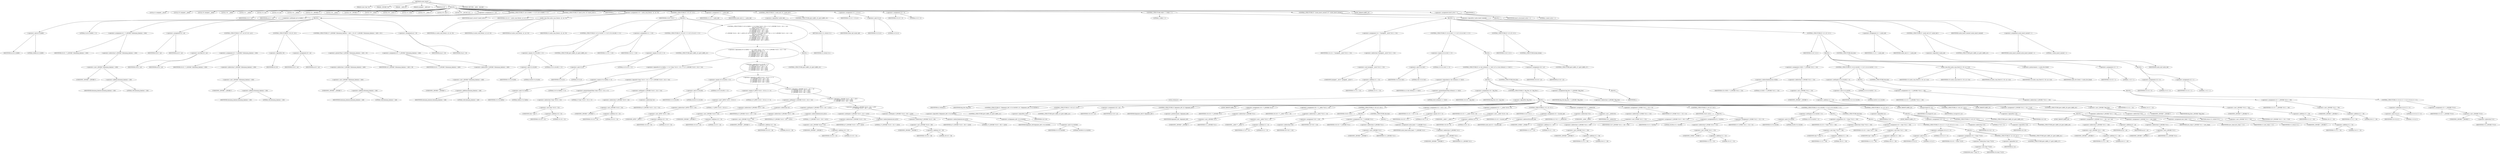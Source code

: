 digraph cache_insert {  
"1000118" [label = "(METHOD,cache_insert)" ]
"1000119" [label = "(PARAM,const char *a1)" ]
"1000120" [label = "(PARAM,_DWORD *a2)" ]
"1000121" [label = "(PARAM,__int64 a3)" ]
"1000122" [label = "(PARAM,unsigned __int64 a4)" ]
"1000123" [label = "(PARAM,int a5)" ]
"1000124" [label = "(BLOCK,,)" ]
"1000125" [label = "(LOCAL,v5: unsigned __int16)" ]
"1000126" [label = "(LOCAL,v8: unsigned __int64)" ]
"1000127" [label = "(LOCAL,v9: unsigned __int64)" ]
"1000128" [label = "(LOCAL,v10: __int64)" ]
"1000129" [label = "(LOCAL,v11: __int64)" ]
"1000130" [label = "(LOCAL,v12: int)" ]
"1000131" [label = "(LOCAL,v13: int)" ]
"1000132" [label = "(LOCAL,v14: __int64)" ]
"1000133" [label = "(LOCAL,v15: _QWORD *)" ]
"1000134" [label = "(LOCAL,v16: __int64)" ]
"1000135" [label = "(LOCAL,v18: _OWORD *)" ]
"1000136" [label = "(LOCAL,v19: __int64)" ]
"1000137" [label = "(LOCAL,v20: __int64 *)" ]
"1000138" [label = "(LOCAL,v21: bool)" ]
"1000139" [label = "(LOCAL,v22: __int64 *)" ]
"1000140" [label = "(LOCAL,v23: char *)" ]
"1000141" [label = "(LOCAL,v25: __int128 [ 4 ])" ]
"1000142" [label = "(<operator>.assignment,v5 = a5)" ]
"1000143" [label = "(IDENTIFIER,v5,v5 = a5)" ]
"1000144" [label = "(IDENTIFIER,a5,v5 = a5)" ]
"1000145" [label = "(CONTROL_STRUCTURE,if ( (a5 & 0x980) != 0 ),if ( (a5 & 0x980) != 0 ))" ]
"1000146" [label = "(<operator>.notEquals,(a5 & 0x980) != 0)" ]
"1000147" [label = "(<operator>.and,a5 & 0x980)" ]
"1000148" [label = "(IDENTIFIER,a5,a5 & 0x980)" ]
"1000149" [label = "(LITERAL,0x980,a5 & 0x980)" ]
"1000150" [label = "(LITERAL,0,(a5 & 0x980) != 0)" ]
"1000151" [label = "(BLOCK,,)" ]
"1000152" [label = "(<operator>.assignment,v8 = *(_QWORD *)(dnsmasq_daemon + 456))" ]
"1000153" [label = "(IDENTIFIER,v8,v8 = *(_QWORD *)(dnsmasq_daemon + 456))" ]
"1000154" [label = "(<operator>.indirection,*(_QWORD *)(dnsmasq_daemon + 456))" ]
"1000155" [label = "(<operator>.cast,(_QWORD *)(dnsmasq_daemon + 456))" ]
"1000156" [label = "(UNKNOWN,_QWORD *,_QWORD *)" ]
"1000157" [label = "(<operator>.addition,dnsmasq_daemon + 456)" ]
"1000158" [label = "(IDENTIFIER,dnsmasq_daemon,dnsmasq_daemon + 456)" ]
"1000159" [label = "(LITERAL,456,dnsmasq_daemon + 456)" ]
"1000160" [label = "(<operator>.assignment,v9 = a4)" ]
"1000161" [label = "(IDENTIFIER,v9,v9 = a4)" ]
"1000162" [label = "(IDENTIFIER,a4,v9 = a4)" ]
"1000163" [label = "(CONTROL_STRUCTURE,if ( v8 < a4 ),if ( v8 < a4 ))" ]
"1000164" [label = "(<operator>.lessThan,v8 < a4)" ]
"1000165" [label = "(IDENTIFIER,v8,v8 < a4)" ]
"1000166" [label = "(IDENTIFIER,a4,v8 < a4)" ]
"1000167" [label = "(<operator>.assignment,v9 = *(_QWORD *)(dnsmasq_daemon + 456))" ]
"1000168" [label = "(IDENTIFIER,v9,v9 = *(_QWORD *)(dnsmasq_daemon + 456))" ]
"1000169" [label = "(<operator>.indirection,*(_QWORD *)(dnsmasq_daemon + 456))" ]
"1000170" [label = "(<operator>.cast,(_QWORD *)(dnsmasq_daemon + 456))" ]
"1000171" [label = "(UNKNOWN,_QWORD *,_QWORD *)" ]
"1000172" [label = "(<operator>.addition,dnsmasq_daemon + 456)" ]
"1000173" [label = "(IDENTIFIER,dnsmasq_daemon,dnsmasq_daemon + 456)" ]
"1000174" [label = "(LITERAL,456,dnsmasq_daemon + 456)" ]
"1000175" [label = "(CONTROL_STRUCTURE,if ( !v8 ),if ( !v8 ))" ]
"1000176" [label = "(<operator>.logicalNot,!v8)" ]
"1000177" [label = "(IDENTIFIER,v8,!v8)" ]
"1000178" [label = "(<operator>.assignment,v9 = a4)" ]
"1000179" [label = "(IDENTIFIER,v9,v9 = a4)" ]
"1000180" [label = "(IDENTIFIER,a4,v9 = a4)" ]
"1000181" [label = "(CONTROL_STRUCTURE,if ( *(_QWORD *)(dnsmasq_daemon + 448) > v9 ),if ( *(_QWORD *)(dnsmasq_daemon + 448) > v9 ))" ]
"1000182" [label = "(<operator>.greaterThan,*(_QWORD *)(dnsmasq_daemon + 448) > v9)" ]
"1000183" [label = "(<operator>.indirection,*(_QWORD *)(dnsmasq_daemon + 448))" ]
"1000184" [label = "(<operator>.cast,(_QWORD *)(dnsmasq_daemon + 448))" ]
"1000185" [label = "(UNKNOWN,_QWORD *,_QWORD *)" ]
"1000186" [label = "(<operator>.addition,dnsmasq_daemon + 448)" ]
"1000187" [label = "(IDENTIFIER,dnsmasq_daemon,dnsmasq_daemon + 448)" ]
"1000188" [label = "(LITERAL,448,dnsmasq_daemon + 448)" ]
"1000189" [label = "(IDENTIFIER,v9,*(_QWORD *)(dnsmasq_daemon + 448) > v9)" ]
"1000190" [label = "(<operator>.assignment,v9 = *(_QWORD *)(dnsmasq_daemon + 448))" ]
"1000191" [label = "(IDENTIFIER,v9,v9 = *(_QWORD *)(dnsmasq_daemon + 448))" ]
"1000192" [label = "(<operator>.indirection,*(_QWORD *)(dnsmasq_daemon + 448))" ]
"1000193" [label = "(<operator>.cast,(_QWORD *)(dnsmasq_daemon + 448))" ]
"1000194" [label = "(UNKNOWN,_QWORD *,_QWORD *)" ]
"1000195" [label = "(<operator>.addition,dnsmasq_daemon + 448)" ]
"1000196" [label = "(IDENTIFIER,dnsmasq_daemon,dnsmasq_daemon + 448)" ]
"1000197" [label = "(LITERAL,448,dnsmasq_daemon + 448)" ]
"1000198" [label = "(<operator>.assignment,a4 = v9)" ]
"1000199" [label = "(IDENTIFIER,a4,a4 = v9)" ]
"1000200" [label = "(IDENTIFIER,v9,a4 = v9)" ]
"1000201" [label = "(CONTROL_STRUCTURE,if ( insert_error ),if ( insert_error ))" ]
"1000202" [label = "(IDENTIFIER,insert_error,if ( insert_error ))" ]
"1000203" [label = "(IDENTIFIER,L,)" ]
"1000204" [label = "(<operator>.assignment,v10 = cache_scan_free(a1, a2, a3, v5))" ]
"1000205" [label = "(IDENTIFIER,v10,v10 = cache_scan_free(a1, a2, a3, v5))" ]
"1000206" [label = "(cache_scan_free,cache_scan_free(a1, a2, a3, v5))" ]
"1000207" [label = "(IDENTIFIER,a1,cache_scan_free(a1, a2, a3, v5))" ]
"1000208" [label = "(IDENTIFIER,a2,cache_scan_free(a1, a2, a3, v5))" ]
"1000209" [label = "(IDENTIFIER,a3,cache_scan_free(a1, a2, a3, v5))" ]
"1000210" [label = "(IDENTIFIER,v5,cache_scan_free(a1, a2, a3, v5))" ]
"1000211" [label = "(CONTROL_STRUCTURE,if ( v10 ),if ( v10 ))" ]
"1000212" [label = "(IDENTIFIER,v10,if ( v10 ))" ]
"1000213" [label = "(BLOCK,,)" ]
"1000214" [label = "(CONTROL_STRUCTURE,if ( (v5 & 0x180) == 0 ),if ( (v5 & 0x180) == 0 ))" ]
"1000215" [label = "(<operator>.equals,(v5 & 0x180) == 0)" ]
"1000216" [label = "(<operator>.and,v5 & 0x180)" ]
"1000217" [label = "(IDENTIFIER,v5,v5 & 0x180)" ]
"1000218" [label = "(LITERAL,0x180,v5 & 0x180)" ]
"1000219" [label = "(LITERAL,0,(v5 & 0x180) == 0)" ]
"1000220" [label = "(CONTROL_STRUCTURE,goto LABEL_42;,goto LABEL_42;)" ]
"1000221" [label = "(<operator>.assignment,v11 = v10)" ]
"1000222" [label = "(IDENTIFIER,v11,v11 = v10)" ]
"1000223" [label = "(IDENTIFIER,v10,v11 = v10)" ]
"1000224" [label = "(CONTROL_STRUCTURE,if ( (v5 & 8) == 0 ),if ( (v5 & 8) == 0 ))" ]
"1000225" [label = "(<operator>.equals,(v5 & 8) == 0)" ]
"1000226" [label = "(<operator>.and,v5 & 8)" ]
"1000227" [label = "(IDENTIFIER,v5,v5 & 8)" ]
"1000228" [label = "(LITERAL,8,v5 & 8)" ]
"1000229" [label = "(LITERAL,0,(v5 & 8) == 0)" ]
"1000230" [label = "(CONTROL_STRUCTURE,goto LABEL_42;,goto LABEL_42;)" ]
"1000231" [label = "(CONTROL_STRUCTURE,if ( ((v5 & 0x80u) == 0 || *(char *)(v10 + 52) >= 0 || *(_DWORD *)(v10 + 24) != *a2)\n      && ((v5 & 0x100) == 0\n       || (*(_BYTE *)(v10 + 53) & 1) == 0\n       || *(_DWORD *)(v10 + 24) != *a2\n       || *(_DWORD *)(v10 + 28) != a2[1]\n       || *(_DWORD *)(v10 + 32) != a2[2]\n       || *(_DWORD *)(v10 + 36) != a2[3]) ),if ( ((v5 & 0x80u) == 0 || *(char *)(v10 + 52) >= 0 || *(_DWORD *)(v10 + 24) != *a2)\n      && ((v5 & 0x100) == 0\n       || (*(_BYTE *)(v10 + 53) & 1) == 0\n       || *(_DWORD *)(v10 + 24) != *a2\n       || *(_DWORD *)(v10 + 28) != a2[1]\n       || *(_DWORD *)(v10 + 32) != a2[2]\n       || *(_DWORD *)(v10 + 36) != a2[3]) ))" ]
"1000232" [label = "(<operator>.logicalAnd,((v5 & 0x80u) == 0 || *(char *)(v10 + 52) >= 0 || *(_DWORD *)(v10 + 24) != *a2)\n      && ((v5 & 0x100) == 0\n       || (*(_BYTE *)(v10 + 53) & 1) == 0\n       || *(_DWORD *)(v10 + 24) != *a2\n       || *(_DWORD *)(v10 + 28) != a2[1]\n       || *(_DWORD *)(v10 + 32) != a2[2]\n       || *(_DWORD *)(v10 + 36) != a2[3]))" ]
"1000233" [label = "(<operator>.logicalOr,(v5 & 0x80u) == 0 || *(char *)(v10 + 52) >= 0 || *(_DWORD *)(v10 + 24) != *a2)" ]
"1000234" [label = "(<operator>.equals,(v5 & 0x80u) == 0)" ]
"1000235" [label = "(<operator>.and,v5 & 0x80u)" ]
"1000236" [label = "(IDENTIFIER,v5,v5 & 0x80u)" ]
"1000237" [label = "(LITERAL,0x80u,v5 & 0x80u)" ]
"1000238" [label = "(LITERAL,0,(v5 & 0x80u) == 0)" ]
"1000239" [label = "(<operator>.logicalOr,*(char *)(v10 + 52) >= 0 || *(_DWORD *)(v10 + 24) != *a2)" ]
"1000240" [label = "(<operator>.greaterEqualsThan,*(char *)(v10 + 52) >= 0)" ]
"1000241" [label = "(<operator>.indirection,*(char *)(v10 + 52))" ]
"1000242" [label = "(<operator>.cast,(char *)(v10 + 52))" ]
"1000243" [label = "(UNKNOWN,char *,char *)" ]
"1000244" [label = "(<operator>.addition,v10 + 52)" ]
"1000245" [label = "(IDENTIFIER,v10,v10 + 52)" ]
"1000246" [label = "(LITERAL,52,v10 + 52)" ]
"1000247" [label = "(LITERAL,0,*(char *)(v10 + 52) >= 0)" ]
"1000248" [label = "(<operator>.notEquals,*(_DWORD *)(v10 + 24) != *a2)" ]
"1000249" [label = "(<operator>.indirection,*(_DWORD *)(v10 + 24))" ]
"1000250" [label = "(<operator>.cast,(_DWORD *)(v10 + 24))" ]
"1000251" [label = "(UNKNOWN,_DWORD *,_DWORD *)" ]
"1000252" [label = "(<operator>.addition,v10 + 24)" ]
"1000253" [label = "(IDENTIFIER,v10,v10 + 24)" ]
"1000254" [label = "(LITERAL,24,v10 + 24)" ]
"1000255" [label = "(<operator>.indirection,*a2)" ]
"1000256" [label = "(IDENTIFIER,a2,*(_DWORD *)(v10 + 24) != *a2)" ]
"1000257" [label = "(<operator>.logicalOr,(v5 & 0x100) == 0\n       || (*(_BYTE *)(v10 + 53) & 1) == 0\n       || *(_DWORD *)(v10 + 24) != *a2\n       || *(_DWORD *)(v10 + 28) != a2[1]\n       || *(_DWORD *)(v10 + 32) != a2[2]\n       || *(_DWORD *)(v10 + 36) != a2[3])" ]
"1000258" [label = "(<operator>.equals,(v5 & 0x100) == 0)" ]
"1000259" [label = "(<operator>.and,v5 & 0x100)" ]
"1000260" [label = "(IDENTIFIER,v5,v5 & 0x100)" ]
"1000261" [label = "(LITERAL,0x100,v5 & 0x100)" ]
"1000262" [label = "(LITERAL,0,(v5 & 0x100) == 0)" ]
"1000263" [label = "(<operator>.logicalOr,(*(_BYTE *)(v10 + 53) & 1) == 0\n       || *(_DWORD *)(v10 + 24) != *a2\n       || *(_DWORD *)(v10 + 28) != a2[1]\n       || *(_DWORD *)(v10 + 32) != a2[2]\n       || *(_DWORD *)(v10 + 36) != a2[3])" ]
"1000264" [label = "(<operator>.equals,(*(_BYTE *)(v10 + 53) & 1) == 0)" ]
"1000265" [label = "(<operator>.and,*(_BYTE *)(v10 + 53) & 1)" ]
"1000266" [label = "(<operator>.indirection,*(_BYTE *)(v10 + 53))" ]
"1000267" [label = "(<operator>.cast,(_BYTE *)(v10 + 53))" ]
"1000268" [label = "(UNKNOWN,_BYTE *,_BYTE *)" ]
"1000269" [label = "(<operator>.addition,v10 + 53)" ]
"1000270" [label = "(IDENTIFIER,v10,v10 + 53)" ]
"1000271" [label = "(LITERAL,53,v10 + 53)" ]
"1000272" [label = "(LITERAL,1,*(_BYTE *)(v10 + 53) & 1)" ]
"1000273" [label = "(LITERAL,0,(*(_BYTE *)(v10 + 53) & 1) == 0)" ]
"1000274" [label = "(<operator>.logicalOr,*(_DWORD *)(v10 + 24) != *a2\n       || *(_DWORD *)(v10 + 28) != a2[1]\n       || *(_DWORD *)(v10 + 32) != a2[2]\n       || *(_DWORD *)(v10 + 36) != a2[3])" ]
"1000275" [label = "(<operator>.notEquals,*(_DWORD *)(v10 + 24) != *a2)" ]
"1000276" [label = "(<operator>.indirection,*(_DWORD *)(v10 + 24))" ]
"1000277" [label = "(<operator>.cast,(_DWORD *)(v10 + 24))" ]
"1000278" [label = "(UNKNOWN,_DWORD *,_DWORD *)" ]
"1000279" [label = "(<operator>.addition,v10 + 24)" ]
"1000280" [label = "(IDENTIFIER,v10,v10 + 24)" ]
"1000281" [label = "(LITERAL,24,v10 + 24)" ]
"1000282" [label = "(<operator>.indirection,*a2)" ]
"1000283" [label = "(IDENTIFIER,a2,*(_DWORD *)(v10 + 24) != *a2)" ]
"1000284" [label = "(<operator>.logicalOr,*(_DWORD *)(v10 + 28) != a2[1]\n       || *(_DWORD *)(v10 + 32) != a2[2]\n       || *(_DWORD *)(v10 + 36) != a2[3])" ]
"1000285" [label = "(<operator>.notEquals,*(_DWORD *)(v10 + 28) != a2[1])" ]
"1000286" [label = "(<operator>.indirection,*(_DWORD *)(v10 + 28))" ]
"1000287" [label = "(<operator>.cast,(_DWORD *)(v10 + 28))" ]
"1000288" [label = "(UNKNOWN,_DWORD *,_DWORD *)" ]
"1000289" [label = "(<operator>.addition,v10 + 28)" ]
"1000290" [label = "(IDENTIFIER,v10,v10 + 28)" ]
"1000291" [label = "(LITERAL,28,v10 + 28)" ]
"1000292" [label = "(<operator>.indirectIndexAccess,a2[1])" ]
"1000293" [label = "(IDENTIFIER,a2,*(_DWORD *)(v10 + 28) != a2[1])" ]
"1000294" [label = "(LITERAL,1,*(_DWORD *)(v10 + 28) != a2[1])" ]
"1000295" [label = "(<operator>.logicalOr,*(_DWORD *)(v10 + 32) != a2[2]\n       || *(_DWORD *)(v10 + 36) != a2[3])" ]
"1000296" [label = "(<operator>.notEquals,*(_DWORD *)(v10 + 32) != a2[2])" ]
"1000297" [label = "(<operator>.indirection,*(_DWORD *)(v10 + 32))" ]
"1000298" [label = "(<operator>.cast,(_DWORD *)(v10 + 32))" ]
"1000299" [label = "(UNKNOWN,_DWORD *,_DWORD *)" ]
"1000300" [label = "(<operator>.addition,v10 + 32)" ]
"1000301" [label = "(IDENTIFIER,v10,v10 + 32)" ]
"1000302" [label = "(LITERAL,32,v10 + 32)" ]
"1000303" [label = "(<operator>.indirectIndexAccess,a2[2])" ]
"1000304" [label = "(IDENTIFIER,a2,*(_DWORD *)(v10 + 32) != a2[2])" ]
"1000305" [label = "(LITERAL,2,*(_DWORD *)(v10 + 32) != a2[2])" ]
"1000306" [label = "(<operator>.notEquals,*(_DWORD *)(v10 + 36) != a2[3])" ]
"1000307" [label = "(<operator>.indirection,*(_DWORD *)(v10 + 36))" ]
"1000308" [label = "(<operator>.cast,(_DWORD *)(v10 + 36))" ]
"1000309" [label = "(UNKNOWN,_DWORD *,_DWORD *)" ]
"1000310" [label = "(<operator>.addition,v10 + 36)" ]
"1000311" [label = "(IDENTIFIER,v10,v10 + 36)" ]
"1000312" [label = "(LITERAL,36,v10 + 36)" ]
"1000313" [label = "(<operator>.indirectIndexAccess,a2[3])" ]
"1000314" [label = "(IDENTIFIER,a2,*(_DWORD *)(v10 + 36) != a2[3])" ]
"1000315" [label = "(LITERAL,3,*(_DWORD *)(v10 + 36) != a2[3])" ]
"1000316" [label = "(BLOCK,,)" ]
"1000317" [label = "(CONTROL_STRUCTURE,goto LABEL_42;,goto LABEL_42;)" ]
"1000318" [label = "(RETURN,return v11;,return v11;)" ]
"1000319" [label = "(IDENTIFIER,v11,return v11;)" ]
"1000320" [label = "(<operator>.assignment,v11 = cache_tail)" ]
"1000321" [label = "(IDENTIFIER,v11,v11 = cache_tail)" ]
"1000322" [label = "(IDENTIFIER,cache_tail,v11 = cache_tail)" ]
"1000323" [label = "(CONTROL_STRUCTURE,if ( !cache_tail ),if ( !cache_tail ))" ]
"1000324" [label = "(<operator>.logicalNot,!cache_tail)" ]
"1000325" [label = "(IDENTIFIER,cache_tail,!cache_tail)" ]
"1000326" [label = "(CONTROL_STRUCTURE,goto LABEL_42;,goto LABEL_42;)" ]
"1000327" [label = "(<operator>.assignment,v12 = v5 & 4)" ]
"1000328" [label = "(IDENTIFIER,v12,v12 = v5 & 4)" ]
"1000329" [label = "(<operator>.and,v5 & 4)" ]
"1000330" [label = "(IDENTIFIER,v5,v5 & 4)" ]
"1000331" [label = "(LITERAL,4,v5 & 4)" ]
"1000332" [label = "(<operator>.assignment,v13 = 0)" ]
"1000333" [label = "(IDENTIFIER,v13,v13 = 0)" ]
"1000334" [label = "(LITERAL,0,v13 = 0)" ]
"1000335" [label = "(CONTROL_STRUCTURE,while ( 1 ),while ( 1 ))" ]
"1000336" [label = "(LITERAL,1,while ( 1 ))" ]
"1000337" [label = "(BLOCK,,)" ]
"1000338" [label = "(<operator>.assignment,v14 = *(unsigned __int16 *)(v11 + 52))" ]
"1000339" [label = "(IDENTIFIER,v14,v14 = *(unsigned __int16 *)(v11 + 52))" ]
"1000340" [label = "(<operator>.indirection,*(unsigned __int16 *)(v11 + 52))" ]
"1000341" [label = "(<operator>.cast,(unsigned __int16 *)(v11 + 52))" ]
"1000342" [label = "(UNKNOWN,unsigned __int16 *,unsigned __int16 *)" ]
"1000343" [label = "(<operator>.addition,v11 + 52)" ]
"1000344" [label = "(IDENTIFIER,v11,v11 + 52)" ]
"1000345" [label = "(LITERAL,52,v11 + 52)" ]
"1000346" [label = "(CONTROL_STRUCTURE,if ( (v14 & 0xC) == 0 ),if ( (v14 & 0xC) == 0 ))" ]
"1000347" [label = "(<operator>.equals,(v14 & 0xC) == 0)" ]
"1000348" [label = "(<operator>.and,v14 & 0xC)" ]
"1000349" [label = "(IDENTIFIER,v14,v14 & 0xC)" ]
"1000350" [label = "(LITERAL,0xC,v14 & 0xC)" ]
"1000351" [label = "(LITERAL,0,(v14 & 0xC) == 0)" ]
"1000352" [label = "(BLOCK,,)" ]
"1000353" [label = "(CONTROL_STRUCTURE,if ( a1 && strlen(a1) >= 0x32 ),if ( a1 && strlen(a1) >= 0x32 ))" ]
"1000354" [label = "(<operator>.logicalAnd,a1 && strlen(a1) >= 0x32)" ]
"1000355" [label = "(IDENTIFIER,a1,a1 && strlen(a1) >= 0x32)" ]
"1000356" [label = "(<operator>.greaterEqualsThan,strlen(a1) >= 0x32)" ]
"1000357" [label = "(strlen,strlen(a1))" ]
"1000358" [label = "(IDENTIFIER,a1,strlen(a1))" ]
"1000359" [label = "(LITERAL,0x32,strlen(a1) >= 0x32)" ]
"1000360" [label = "(BLOCK,,)" ]
"1000361" [label = "(<operator>.assignment,v16 = big_free)" ]
"1000362" [label = "(IDENTIFIER,v16,v16 = big_free)" ]
"1000363" [label = "(IDENTIFIER,big_free,v16 = big_free)" ]
"1000364" [label = "(CONTROL_STRUCTURE,if ( !big_free ),if ( !big_free ))" ]
"1000365" [label = "(<operator>.logicalNot,!big_free)" ]
"1000366" [label = "(IDENTIFIER,big_free,!big_free)" ]
"1000367" [label = "(BLOCK,,)" ]
"1000368" [label = "(CONTROL_STRUCTURE,if ( !(bignames_left | v5 & 0x5000) ),if ( !(bignames_left | v5 & 0x5000) ))" ]
"1000369" [label = "(<operator>.logicalNot,!(bignames_left | v5 & 0x5000))" ]
"1000370" [label = "(<operator>.or,bignames_left | v5 & 0x5000)" ]
"1000371" [label = "(IDENTIFIER,bignames_left,bignames_left | v5 & 0x5000)" ]
"1000372" [label = "(<operator>.and,v5 & 0x5000)" ]
"1000373" [label = "(IDENTIFIER,v5,v5 & 0x5000)" ]
"1000374" [label = "(LITERAL,0x5000,v5 & 0x5000)" ]
"1000375" [label = "(CONTROL_STRUCTURE,goto LABEL_42;,goto LABEL_42;)" ]
"1000376" [label = "(CONTROL_STRUCTURE,if ( !v16 ),if ( !v16 ))" ]
"1000377" [label = "(<operator>.logicalNot,!v16)" ]
"1000378" [label = "(IDENTIFIER,v16,!v16)" ]
"1000379" [label = "(CONTROL_STRUCTURE,goto LABEL_42;,goto LABEL_42;)" ]
"1000380" [label = "(<operator>.assignment,v18 = a2)" ]
"1000381" [label = "(IDENTIFIER,v18,v18 = a2)" ]
"1000382" [label = "(IDENTIFIER,a2,v18 = a2)" ]
"1000383" [label = "(CONTROL_STRUCTURE,if ( bignames_left ),if ( bignames_left ))" ]
"1000384" [label = "(IDENTIFIER,bignames_left,if ( bignames_left ))" ]
"1000385" [label = "(<operator>.preDecrement,--bignames_left)" ]
"1000386" [label = "(IDENTIFIER,bignames_left,--bignames_left)" ]
"1000387" [label = "(JUMP_TARGET,LABEL_47)" ]
"1000388" [label = "(<operator>.assignment,v19 = *(_QWORD *)v11)" ]
"1000389" [label = "(IDENTIFIER,v19,v19 = *(_QWORD *)v11)" ]
"1000390" [label = "(<operator>.indirection,*(_QWORD *)v11)" ]
"1000391" [label = "(<operator>.cast,(_QWORD *)v11)" ]
"1000392" [label = "(UNKNOWN,_QWORD *,_QWORD *)" ]
"1000393" [label = "(IDENTIFIER,v11,(_QWORD *)v11)" ]
"1000394" [label = "(<operator>.assignment,v20 = *(__int64 **)(v11 + 8))" ]
"1000395" [label = "(IDENTIFIER,v20,v20 = *(__int64 **)(v11 + 8))" ]
"1000396" [label = "(<operator>.indirection,*(__int64 **)(v11 + 8))" ]
"1000397" [label = "(<operator>.cast,(__int64 **)(v11 + 8))" ]
"1000398" [label = "(UNKNOWN,__int64 **,__int64 **)" ]
"1000399" [label = "(<operator>.addition,v11 + 8)" ]
"1000400" [label = "(IDENTIFIER,v11,v11 + 8)" ]
"1000401" [label = "(LITERAL,8,v11 + 8)" ]
"1000402" [label = "(CONTROL_STRUCTURE,if ( v20 ),if ( v20 ))" ]
"1000403" [label = "(IDENTIFIER,v20,if ( v20 ))" ]
"1000404" [label = "(BLOCK,,)" ]
"1000405" [label = "(<operator>.assignment,*v20 = v19)" ]
"1000406" [label = "(<operator>.indirection,*v20)" ]
"1000407" [label = "(IDENTIFIER,v20,*v20 = v19)" ]
"1000408" [label = "(IDENTIFIER,v19,*v20 = v19)" ]
"1000409" [label = "(<operator>.assignment,v19 = *(_QWORD *)v11)" ]
"1000410" [label = "(IDENTIFIER,v19,v19 = *(_QWORD *)v11)" ]
"1000411" [label = "(<operator>.indirection,*(_QWORD *)v11)" ]
"1000412" [label = "(<operator>.cast,(_QWORD *)v11)" ]
"1000413" [label = "(UNKNOWN,_QWORD *,_QWORD *)" ]
"1000414" [label = "(IDENTIFIER,v11,(_QWORD *)v11)" ]
"1000415" [label = "(CONTROL_STRUCTURE,else,else)" ]
"1000416" [label = "(BLOCK,,)" ]
"1000417" [label = "(<operator>.assignment,cache_head = *(_QWORD *)v11)" ]
"1000418" [label = "(IDENTIFIER,cache_head,cache_head = *(_QWORD *)v11)" ]
"1000419" [label = "(<operator>.indirection,*(_QWORD *)v11)" ]
"1000420" [label = "(<operator>.cast,(_QWORD *)v11)" ]
"1000421" [label = "(UNKNOWN,_QWORD *,_QWORD *)" ]
"1000422" [label = "(IDENTIFIER,v11,(_QWORD *)v11)" ]
"1000423" [label = "(<operator>.assignment,v21 = v19 == 0)" ]
"1000424" [label = "(IDENTIFIER,v21,v21 = v19 == 0)" ]
"1000425" [label = "(<operator>.equals,v19 == 0)" ]
"1000426" [label = "(IDENTIFIER,v19,v19 == 0)" ]
"1000427" [label = "(LITERAL,0,v19 == 0)" ]
"1000428" [label = "(<operator>.assignment,v22 = (__int64 *)(v19 + 8))" ]
"1000429" [label = "(IDENTIFIER,v22,v22 = (__int64 *)(v19 + 8))" ]
"1000430" [label = "(<operator>.cast,(__int64 *)(v19 + 8))" ]
"1000431" [label = "(UNKNOWN,__int64 *,__int64 *)" ]
"1000432" [label = "(<operator>.addition,v19 + 8)" ]
"1000433" [label = "(IDENTIFIER,v19,v19 + 8)" ]
"1000434" [label = "(LITERAL,8,v19 + 8)" ]
"1000435" [label = "(CONTROL_STRUCTURE,if ( v21 ),if ( v21 ))" ]
"1000436" [label = "(IDENTIFIER,v21,if ( v21 ))" ]
"1000437" [label = "(<operator>.assignment,v22 = &cache_tail)" ]
"1000438" [label = "(IDENTIFIER,v22,v22 = &cache_tail)" ]
"1000439" [label = "(<operator>.addressOf,&cache_tail)" ]
"1000440" [label = "(IDENTIFIER,cache_tail,v22 = &cache_tail)" ]
"1000441" [label = "(<operator>.assignment,*v22 = (__int64)v20)" ]
"1000442" [label = "(<operator>.indirection,*v22)" ]
"1000443" [label = "(IDENTIFIER,v22,*v22 = (__int64)v20)" ]
"1000444" [label = "(<operator>.cast,(__int64)v20)" ]
"1000445" [label = "(UNKNOWN,__int64,__int64)" ]
"1000446" [label = "(IDENTIFIER,v20,(__int64)v20)" ]
"1000447" [label = "(<operator>.assignment,*(_WORD *)(v11 + 52) = v5)" ]
"1000448" [label = "(<operator>.indirection,*(_WORD *)(v11 + 52))" ]
"1000449" [label = "(<operator>.cast,(_WORD *)(v11 + 52))" ]
"1000450" [label = "(UNKNOWN,_WORD *,_WORD *)" ]
"1000451" [label = "(<operator>.addition,v11 + 52)" ]
"1000452" [label = "(IDENTIFIER,v11,v11 + 52)" ]
"1000453" [label = "(LITERAL,52,v11 + 52)" ]
"1000454" [label = "(IDENTIFIER,v5,*(_WORD *)(v11 + 52) = v5)" ]
"1000455" [label = "(CONTROL_STRUCTURE,if ( v16 ),if ( v16 ))" ]
"1000456" [label = "(IDENTIFIER,v16,if ( v16 ))" ]
"1000457" [label = "(BLOCK,,)" ]
"1000458" [label = "(<operator>.assignment,*(_QWORD *)(v11 + 56) = v16)" ]
"1000459" [label = "(<operator>.indirection,*(_QWORD *)(v11 + 56))" ]
"1000460" [label = "(<operator>.cast,(_QWORD *)(v11 + 56))" ]
"1000461" [label = "(UNKNOWN,_QWORD *,_QWORD *)" ]
"1000462" [label = "(<operator>.addition,v11 + 56)" ]
"1000463" [label = "(IDENTIFIER,v11,v11 + 56)" ]
"1000464" [label = "(LITERAL,56,v11 + 56)" ]
"1000465" [label = "(IDENTIFIER,v16,*(_QWORD *)(v11 + 56) = v16)" ]
"1000466" [label = "(<operators>.assignmentOr,v5 |= 0x200u)" ]
"1000467" [label = "(IDENTIFIER,v5,v5 |= 0x200u)" ]
"1000468" [label = "(LITERAL,0x200u,v5 |= 0x200u)" ]
"1000469" [label = "(<operator>.assignment,*(_WORD *)(v11 + 52) = v5)" ]
"1000470" [label = "(<operator>.indirection,*(_WORD *)(v11 + 52))" ]
"1000471" [label = "(<operator>.cast,(_WORD *)(v11 + 52))" ]
"1000472" [label = "(UNKNOWN,_WORD *,_WORD *)" ]
"1000473" [label = "(<operator>.addition,v11 + 52)" ]
"1000474" [label = "(IDENTIFIER,v11,v11 + 52)" ]
"1000475" [label = "(LITERAL,52,v11 + 52)" ]
"1000476" [label = "(IDENTIFIER,v5,*(_WORD *)(v11 + 52) = v5)" ]
"1000477" [label = "(CONTROL_STRUCTURE,if ( (v5 & 0x200) != 0 ),if ( (v5 & 0x200) != 0 ))" ]
"1000478" [label = "(<operator>.notEquals,(v5 & 0x200) != 0)" ]
"1000479" [label = "(<operator>.and,v5 & 0x200)" ]
"1000480" [label = "(IDENTIFIER,v5,v5 & 0x200)" ]
"1000481" [label = "(LITERAL,0x200,v5 & 0x200)" ]
"1000482" [label = "(LITERAL,0,(v5 & 0x200) != 0)" ]
"1000483" [label = "(BLOCK,,)" ]
"1000484" [label = "(<operator>.assignment,v23 = *(char **)(v11 + 56))" ]
"1000485" [label = "(IDENTIFIER,v23,v23 = *(char **)(v11 + 56))" ]
"1000486" [label = "(<operator>.indirection,*(char **)(v11 + 56))" ]
"1000487" [label = "(<operator>.cast,(char **)(v11 + 56))" ]
"1000488" [label = "(UNKNOWN,char **,char **)" ]
"1000489" [label = "(<operator>.addition,v11 + 56)" ]
"1000490" [label = "(IDENTIFIER,v11,v11 + 56)" ]
"1000491" [label = "(LITERAL,56,v11 + 56)" ]
"1000492" [label = "(CONTROL_STRUCTURE,else,else)" ]
"1000493" [label = "(BLOCK,,)" ]
"1000494" [label = "(<operator>.assignment,v23 = (char *)(v11 + 56))" ]
"1000495" [label = "(IDENTIFIER,v23,v23 = (char *)(v11 + 56))" ]
"1000496" [label = "(<operator>.cast,(char *)(v11 + 56))" ]
"1000497" [label = "(UNKNOWN,char *,char *)" ]
"1000498" [label = "(<operator>.addition,v11 + 56)" ]
"1000499" [label = "(IDENTIFIER,v11,v11 + 56)" ]
"1000500" [label = "(LITERAL,56,v11 + 56)" ]
"1000501" [label = "(CONTROL_STRUCTURE,if ( (v5 & 2) != 0 ),if ( (v5 & 2) != 0 ))" ]
"1000502" [label = "(<operator>.notEquals,(v5 & 2) != 0)" ]
"1000503" [label = "(<operator>.and,v5 & 2)" ]
"1000504" [label = "(IDENTIFIER,v5,v5 & 2)" ]
"1000505" [label = "(LITERAL,2,v5 & 2)" ]
"1000506" [label = "(LITERAL,0,(v5 & 2) != 0)" ]
"1000507" [label = "(BLOCK,,)" ]
"1000508" [label = "(<operator>.assignment,v23 = *(char **)v23)" ]
"1000509" [label = "(IDENTIFIER,v23,v23 = *(char **)v23)" ]
"1000510" [label = "(<operator>.indirection,*(char **)v23)" ]
"1000511" [label = "(<operator>.cast,(char **)v23)" ]
"1000512" [label = "(UNKNOWN,char **,char **)" ]
"1000513" [label = "(IDENTIFIER,v23,(char **)v23)" ]
"1000514" [label = "(CONTROL_STRUCTURE,if ( !a1 ),if ( !a1 ))" ]
"1000515" [label = "(<operator>.logicalNot,!a1)" ]
"1000516" [label = "(IDENTIFIER,a1,!a1)" ]
"1000517" [label = "(CONTROL_STRUCTURE,goto LABEL_57;,goto LABEL_57;)" ]
"1000518" [label = "(CONTROL_STRUCTURE,goto LABEL_61;,goto LABEL_61;)" ]
"1000519" [label = "(CONTROL_STRUCTURE,if ( !a1 ),if ( !a1 ))" ]
"1000520" [label = "(<operator>.logicalNot,!a1)" ]
"1000521" [label = "(IDENTIFIER,a1,!a1)" ]
"1000522" [label = "(BLOCK,,)" ]
"1000523" [label = "(JUMP_TARGET,LABEL_57)" ]
"1000524" [label = "(<operator>.assignment,*v23 = 0)" ]
"1000525" [label = "(<operator>.indirection,*v23)" ]
"1000526" [label = "(IDENTIFIER,v23,*v23 = 0)" ]
"1000527" [label = "(LITERAL,0,*v23 = 0)" ]
"1000528" [label = "(CONTROL_STRUCTURE,if ( !v18 ),if ( !v18 ))" ]
"1000529" [label = "(<operator>.logicalNot,!v18)" ]
"1000530" [label = "(IDENTIFIER,v18,!v18)" ]
"1000531" [label = "(CONTROL_STRUCTURE,goto LABEL_63;,goto LABEL_63;)" ]
"1000532" [label = "(CONTROL_STRUCTURE,goto LABEL_62;,goto LABEL_62;)" ]
"1000533" [label = "(JUMP_TARGET,LABEL_61)" ]
"1000534" [label = "(strcpy,strcpy(v23, a1))" ]
"1000535" [label = "(IDENTIFIER,v23,strcpy(v23, a1))" ]
"1000536" [label = "(IDENTIFIER,a1,strcpy(v23, a1))" ]
"1000537" [label = "(CONTROL_STRUCTURE,if ( !v18 ),if ( !v18 ))" ]
"1000538" [label = "(<operator>.logicalNot,!v18)" ]
"1000539" [label = "(IDENTIFIER,v18,!v18)" ]
"1000540" [label = "(BLOCK,,)" ]
"1000541" [label = "(JUMP_TARGET,LABEL_63)" ]
"1000542" [label = "(<operator>.assignment,*(_QWORD *)(v11 + 40) = a3 + a4)" ]
"1000543" [label = "(<operator>.indirection,*(_QWORD *)(v11 + 40))" ]
"1000544" [label = "(<operator>.cast,(_QWORD *)(v11 + 40))" ]
"1000545" [label = "(UNKNOWN,_QWORD *,_QWORD *)" ]
"1000546" [label = "(<operator>.addition,v11 + 40)" ]
"1000547" [label = "(IDENTIFIER,v11,v11 + 40)" ]
"1000548" [label = "(LITERAL,40,v11 + 40)" ]
"1000549" [label = "(<operator>.addition,a3 + a4)" ]
"1000550" [label = "(IDENTIFIER,a3,a3 + a4)" ]
"1000551" [label = "(IDENTIFIER,a4,a3 + a4)" ]
"1000552" [label = "(<operator>.assignment,*(_QWORD *)v11 = new_chain)" ]
"1000553" [label = "(<operator>.indirection,*(_QWORD *)v11)" ]
"1000554" [label = "(<operator>.cast,(_QWORD *)v11)" ]
"1000555" [label = "(UNKNOWN,_QWORD *,_QWORD *)" ]
"1000556" [label = "(IDENTIFIER,v11,(_QWORD *)v11)" ]
"1000557" [label = "(IDENTIFIER,new_chain,*(_QWORD *)v11 = new_chain)" ]
"1000558" [label = "(<operator>.assignment,new_chain = v11)" ]
"1000559" [label = "(IDENTIFIER,new_chain,new_chain = v11)" ]
"1000560" [label = "(IDENTIFIER,v11,new_chain = v11)" ]
"1000561" [label = "(RETURN,return v11;,return v11;)" ]
"1000562" [label = "(IDENTIFIER,v11,return v11;)" ]
"1000563" [label = "(JUMP_TARGET,LABEL_62)" ]
"1000564" [label = "(<operator>.assignment,*(_OWORD *)(v11 + 24) = *v18)" ]
"1000565" [label = "(<operator>.indirection,*(_OWORD *)(v11 + 24))" ]
"1000566" [label = "(<operator>.cast,(_OWORD *)(v11 + 24))" ]
"1000567" [label = "(UNKNOWN,_OWORD *,_OWORD *)" ]
"1000568" [label = "(<operator>.addition,v11 + 24)" ]
"1000569" [label = "(IDENTIFIER,v11,v11 + 24)" ]
"1000570" [label = "(LITERAL,24,v11 + 24)" ]
"1000571" [label = "(<operator>.indirection,*v18)" ]
"1000572" [label = "(IDENTIFIER,v18,*(_OWORD *)(v11 + 24) = *v18)" ]
"1000573" [label = "(CONTROL_STRUCTURE,goto LABEL_63;,goto LABEL_63;)" ]
"1000574" [label = "(<operator>.assignment,big_free = *(_QWORD *)big_free)" ]
"1000575" [label = "(IDENTIFIER,big_free,big_free = *(_QWORD *)big_free)" ]
"1000576" [label = "(<operator>.indirection,*(_QWORD *)big_free)" ]
"1000577" [label = "(<operator>.cast,(_QWORD *)big_free)" ]
"1000578" [label = "(UNKNOWN,_QWORD *,_QWORD *)" ]
"1000579" [label = "(IDENTIFIER,big_free,(_QWORD *)big_free)" ]
"1000580" [label = "(CONTROL_STRUCTURE,else,else)" ]
"1000581" [label = "(BLOCK,,)" ]
"1000582" [label = "(IDENTIFIER,L,)" ]
"1000583" [label = "(<operator>.assignment,v18 = a2)" ]
"1000584" [label = "(IDENTIFIER,v18,v18 = a2)" ]
"1000585" [label = "(IDENTIFIER,a2,v18 = a2)" ]
"1000586" [label = "(CONTROL_STRUCTURE,goto LABEL_47;,goto LABEL_47;)" ]
"1000587" [label = "(CONTROL_STRUCTURE,if ( v13 ),if ( v13 ))" ]
"1000588" [label = "(IDENTIFIER,v13,if ( v13 ))" ]
"1000589" [label = "(CONTROL_STRUCTURE,break;,break;)" ]
"1000590" [label = "(CONTROL_STRUCTURE,if ( v12 ),if ( v12 ))" ]
"1000591" [label = "(IDENTIFIER,v12,if ( v12 ))" ]
"1000592" [label = "(BLOCK,,)" ]
"1000593" [label = "(<operator>.assignment,v25[0] = *(_OWORD *)(v11 + 24))" ]
"1000594" [label = "(<operator>.indirectIndexAccess,v25[0])" ]
"1000595" [label = "(IDENTIFIER,v25,v25[0] = *(_OWORD *)(v11 + 24))" ]
"1000596" [label = "(LITERAL,0,v25[0] = *(_OWORD *)(v11 + 24))" ]
"1000597" [label = "(<operator>.indirection,*(_OWORD *)(v11 + 24))" ]
"1000598" [label = "(<operator>.cast,(_OWORD *)(v11 + 24))" ]
"1000599" [label = "(UNKNOWN,_OWORD *,_OWORD *)" ]
"1000600" [label = "(<operator>.addition,v11 + 24)" ]
"1000601" [label = "(IDENTIFIER,v11,v11 + 24)" ]
"1000602" [label = "(LITERAL,24,v11 + 24)" ]
"1000603" [label = "(CONTROL_STRUCTURE,if ( (v14 & 0x200) != 0 ),if ( (v14 & 0x200) != 0 ))" ]
"1000604" [label = "(<operator>.notEquals,(v14 & 0x200) != 0)" ]
"1000605" [label = "(<operator>.and,v14 & 0x200)" ]
"1000606" [label = "(IDENTIFIER,v14,v14 & 0x200)" ]
"1000607" [label = "(LITERAL,0x200,v14 & 0x200)" ]
"1000608" [label = "(LITERAL,0,(v14 & 0x200) != 0)" ]
"1000609" [label = "(BLOCK,,)" ]
"1000610" [label = "(<operator>.assignment,v15 = *(_QWORD **)(v11 + 56))" ]
"1000611" [label = "(IDENTIFIER,v15,v15 = *(_QWORD **)(v11 + 56))" ]
"1000612" [label = "(<operator>.indirection,*(_QWORD **)(v11 + 56))" ]
"1000613" [label = "(<operator>.cast,(_QWORD **)(v11 + 56))" ]
"1000614" [label = "(UNKNOWN,_QWORD **,_QWORD **)" ]
"1000615" [label = "(<operator>.addition,v11 + 56)" ]
"1000616" [label = "(IDENTIFIER,v11,v11 + 56)" ]
"1000617" [label = "(LITERAL,56,v11 + 56)" ]
"1000618" [label = "(CONTROL_STRUCTURE,else,else)" ]
"1000619" [label = "(BLOCK,,)" ]
"1000620" [label = "(<operator>.assignment,v15 = (_QWORD *)(v11 + 56))" ]
"1000621" [label = "(IDENTIFIER,v15,v15 = (_QWORD *)(v11 + 56))" ]
"1000622" [label = "(<operator>.cast,(_QWORD *)(v11 + 56))" ]
"1000623" [label = "(UNKNOWN,_QWORD *,_QWORD *)" ]
"1000624" [label = "(<operator>.addition,v11 + 56)" ]
"1000625" [label = "(IDENTIFIER,v11,v11 + 56)" ]
"1000626" [label = "(LITERAL,56,v11 + 56)" ]
"1000627" [label = "(CONTROL_STRUCTURE,if ( (v14 & 2) != 0 ),if ( (v14 & 2) != 0 ))" ]
"1000628" [label = "(<operator>.notEquals,(v14 & 2) != 0)" ]
"1000629" [label = "(<operator>.and,v14 & 2)" ]
"1000630" [label = "(IDENTIFIER,v14,v14 & 2)" ]
"1000631" [label = "(LITERAL,2,v14 & 2)" ]
"1000632" [label = "(LITERAL,0,(v14 & 2) != 0)" ]
"1000633" [label = "(<operator>.assignment,v15 = (_QWORD *)*v15)" ]
"1000634" [label = "(IDENTIFIER,v15,v15 = (_QWORD *)*v15)" ]
"1000635" [label = "(<operator>.cast,(_QWORD *)*v15)" ]
"1000636" [label = "(UNKNOWN,_QWORD *,_QWORD *)" ]
"1000637" [label = "(<operator>.indirection,*v15)" ]
"1000638" [label = "(IDENTIFIER,v15,(_QWORD *)*v15)" ]
"1000639" [label = "(cache_scan_free,cache_scan_free(v15, v25, a3, v14))" ]
"1000640" [label = "(IDENTIFIER,v15,cache_scan_free(v15, v25, a3, v14))" ]
"1000641" [label = "(IDENTIFIER,v25,cache_scan_free(v15, v25, a3, v14))" ]
"1000642" [label = "(IDENTIFIER,a3,cache_scan_free(v15, v25, a3, v14))" ]
"1000643" [label = "(IDENTIFIER,v14,cache_scan_free(v15, v25, a3, v14))" ]
"1000644" [label = "(<operator>.preIncrement,++cache_live_freed)" ]
"1000645" [label = "(IDENTIFIER,cache_live_freed,++cache_live_freed)" ]
"1000646" [label = "(<operator>.assignment,v13 = 1)" ]
"1000647" [label = "(IDENTIFIER,v13,v13 = 1)" ]
"1000648" [label = "(LITERAL,1,v13 = 1)" ]
"1000649" [label = "(CONTROL_STRUCTURE,else,else)" ]
"1000650" [label = "(BLOCK,,)" ]
"1000651" [label = "(<operator>.assignment,v13 = 0)" ]
"1000652" [label = "(IDENTIFIER,v13,v13 = 0)" ]
"1000653" [label = "(LITERAL,0,v13 = 0)" ]
"1000654" [label = "(<operator>.assignment,v12 = 1)" ]
"1000655" [label = "(IDENTIFIER,v12,v12 = 1)" ]
"1000656" [label = "(LITERAL,1,v12 = 1)" ]
"1000657" [label = "(<operator>.assignment,v11 = cache_tail)" ]
"1000658" [label = "(IDENTIFIER,v11,v11 = cache_tail)" ]
"1000659" [label = "(IDENTIFIER,cache_tail,v11 = cache_tail)" ]
"1000660" [label = "(CONTROL_STRUCTURE,if ( !cache_tail ),if ( !cache_tail ))" ]
"1000661" [label = "(<operator>.logicalNot,!cache_tail)" ]
"1000662" [label = "(IDENTIFIER,cache_tail,!cache_tail)" ]
"1000663" [label = "(CONTROL_STRUCTURE,goto LABEL_42;,goto LABEL_42;)" ]
"1000664" [label = "(CONTROL_STRUCTURE,if ( !cache_insert_warned ),if ( !cache_insert_warned ))" ]
"1000665" [label = "(<operator>.logicalNot,!cache_insert_warned)" ]
"1000666" [label = "(IDENTIFIER,cache_insert_warned,!cache_insert_warned)" ]
"1000667" [label = "(BLOCK,,)" ]
"1000668" [label = "(<operator>.assignment,cache_insert_warned = 1)" ]
"1000669" [label = "(IDENTIFIER,cache_insert_warned,cache_insert_warned = 1)" ]
"1000670" [label = "(LITERAL,1,cache_insert_warned = 1)" ]
"1000671" [label = "(JUMP_TARGET,LABEL_42)" ]
"1000672" [label = "(<operator>.assignment,insert_error = 1)" ]
"1000673" [label = "(IDENTIFIER,insert_error,insert_error = 1)" ]
"1000674" [label = "(LITERAL,1,insert_error = 1)" ]
"1000675" [label = "(IDENTIFIER,L,)" ]
"1000676" [label = "(METHOD_RETURN,__int64 __fastcall)" ]
  "1000118" -> "1000119" 
  "1000118" -> "1000120" 
  "1000118" -> "1000121" 
  "1000118" -> "1000122" 
  "1000118" -> "1000123" 
  "1000118" -> "1000124" 
  "1000118" -> "1000676" 
  "1000124" -> "1000125" 
  "1000124" -> "1000126" 
  "1000124" -> "1000127" 
  "1000124" -> "1000128" 
  "1000124" -> "1000129" 
  "1000124" -> "1000130" 
  "1000124" -> "1000131" 
  "1000124" -> "1000132" 
  "1000124" -> "1000133" 
  "1000124" -> "1000134" 
  "1000124" -> "1000135" 
  "1000124" -> "1000136" 
  "1000124" -> "1000137" 
  "1000124" -> "1000138" 
  "1000124" -> "1000139" 
  "1000124" -> "1000140" 
  "1000124" -> "1000141" 
  "1000124" -> "1000142" 
  "1000124" -> "1000145" 
  "1000124" -> "1000201" 
  "1000124" -> "1000203" 
  "1000124" -> "1000204" 
  "1000124" -> "1000211" 
  "1000124" -> "1000320" 
  "1000124" -> "1000323" 
  "1000124" -> "1000327" 
  "1000124" -> "1000332" 
  "1000124" -> "1000335" 
  "1000124" -> "1000664" 
  "1000124" -> "1000671" 
  "1000124" -> "1000672" 
  "1000124" -> "1000675" 
  "1000142" -> "1000143" 
  "1000142" -> "1000144" 
  "1000145" -> "1000146" 
  "1000145" -> "1000151" 
  "1000146" -> "1000147" 
  "1000146" -> "1000150" 
  "1000147" -> "1000148" 
  "1000147" -> "1000149" 
  "1000151" -> "1000152" 
  "1000151" -> "1000160" 
  "1000151" -> "1000163" 
  "1000151" -> "1000175" 
  "1000151" -> "1000181" 
  "1000151" -> "1000198" 
  "1000152" -> "1000153" 
  "1000152" -> "1000154" 
  "1000154" -> "1000155" 
  "1000155" -> "1000156" 
  "1000155" -> "1000157" 
  "1000157" -> "1000158" 
  "1000157" -> "1000159" 
  "1000160" -> "1000161" 
  "1000160" -> "1000162" 
  "1000163" -> "1000164" 
  "1000163" -> "1000167" 
  "1000164" -> "1000165" 
  "1000164" -> "1000166" 
  "1000167" -> "1000168" 
  "1000167" -> "1000169" 
  "1000169" -> "1000170" 
  "1000170" -> "1000171" 
  "1000170" -> "1000172" 
  "1000172" -> "1000173" 
  "1000172" -> "1000174" 
  "1000175" -> "1000176" 
  "1000175" -> "1000178" 
  "1000176" -> "1000177" 
  "1000178" -> "1000179" 
  "1000178" -> "1000180" 
  "1000181" -> "1000182" 
  "1000181" -> "1000190" 
  "1000182" -> "1000183" 
  "1000182" -> "1000189" 
  "1000183" -> "1000184" 
  "1000184" -> "1000185" 
  "1000184" -> "1000186" 
  "1000186" -> "1000187" 
  "1000186" -> "1000188" 
  "1000190" -> "1000191" 
  "1000190" -> "1000192" 
  "1000192" -> "1000193" 
  "1000193" -> "1000194" 
  "1000193" -> "1000195" 
  "1000195" -> "1000196" 
  "1000195" -> "1000197" 
  "1000198" -> "1000199" 
  "1000198" -> "1000200" 
  "1000201" -> "1000202" 
  "1000204" -> "1000205" 
  "1000204" -> "1000206" 
  "1000206" -> "1000207" 
  "1000206" -> "1000208" 
  "1000206" -> "1000209" 
  "1000206" -> "1000210" 
  "1000211" -> "1000212" 
  "1000211" -> "1000213" 
  "1000213" -> "1000214" 
  "1000213" -> "1000221" 
  "1000213" -> "1000224" 
  "1000213" -> "1000231" 
  "1000213" -> "1000318" 
  "1000214" -> "1000215" 
  "1000214" -> "1000220" 
  "1000215" -> "1000216" 
  "1000215" -> "1000219" 
  "1000216" -> "1000217" 
  "1000216" -> "1000218" 
  "1000221" -> "1000222" 
  "1000221" -> "1000223" 
  "1000224" -> "1000225" 
  "1000224" -> "1000230" 
  "1000225" -> "1000226" 
  "1000225" -> "1000229" 
  "1000226" -> "1000227" 
  "1000226" -> "1000228" 
  "1000231" -> "1000232" 
  "1000231" -> "1000316" 
  "1000232" -> "1000233" 
  "1000232" -> "1000257" 
  "1000233" -> "1000234" 
  "1000233" -> "1000239" 
  "1000234" -> "1000235" 
  "1000234" -> "1000238" 
  "1000235" -> "1000236" 
  "1000235" -> "1000237" 
  "1000239" -> "1000240" 
  "1000239" -> "1000248" 
  "1000240" -> "1000241" 
  "1000240" -> "1000247" 
  "1000241" -> "1000242" 
  "1000242" -> "1000243" 
  "1000242" -> "1000244" 
  "1000244" -> "1000245" 
  "1000244" -> "1000246" 
  "1000248" -> "1000249" 
  "1000248" -> "1000255" 
  "1000249" -> "1000250" 
  "1000250" -> "1000251" 
  "1000250" -> "1000252" 
  "1000252" -> "1000253" 
  "1000252" -> "1000254" 
  "1000255" -> "1000256" 
  "1000257" -> "1000258" 
  "1000257" -> "1000263" 
  "1000258" -> "1000259" 
  "1000258" -> "1000262" 
  "1000259" -> "1000260" 
  "1000259" -> "1000261" 
  "1000263" -> "1000264" 
  "1000263" -> "1000274" 
  "1000264" -> "1000265" 
  "1000264" -> "1000273" 
  "1000265" -> "1000266" 
  "1000265" -> "1000272" 
  "1000266" -> "1000267" 
  "1000267" -> "1000268" 
  "1000267" -> "1000269" 
  "1000269" -> "1000270" 
  "1000269" -> "1000271" 
  "1000274" -> "1000275" 
  "1000274" -> "1000284" 
  "1000275" -> "1000276" 
  "1000275" -> "1000282" 
  "1000276" -> "1000277" 
  "1000277" -> "1000278" 
  "1000277" -> "1000279" 
  "1000279" -> "1000280" 
  "1000279" -> "1000281" 
  "1000282" -> "1000283" 
  "1000284" -> "1000285" 
  "1000284" -> "1000295" 
  "1000285" -> "1000286" 
  "1000285" -> "1000292" 
  "1000286" -> "1000287" 
  "1000287" -> "1000288" 
  "1000287" -> "1000289" 
  "1000289" -> "1000290" 
  "1000289" -> "1000291" 
  "1000292" -> "1000293" 
  "1000292" -> "1000294" 
  "1000295" -> "1000296" 
  "1000295" -> "1000306" 
  "1000296" -> "1000297" 
  "1000296" -> "1000303" 
  "1000297" -> "1000298" 
  "1000298" -> "1000299" 
  "1000298" -> "1000300" 
  "1000300" -> "1000301" 
  "1000300" -> "1000302" 
  "1000303" -> "1000304" 
  "1000303" -> "1000305" 
  "1000306" -> "1000307" 
  "1000306" -> "1000313" 
  "1000307" -> "1000308" 
  "1000308" -> "1000309" 
  "1000308" -> "1000310" 
  "1000310" -> "1000311" 
  "1000310" -> "1000312" 
  "1000313" -> "1000314" 
  "1000313" -> "1000315" 
  "1000316" -> "1000317" 
  "1000318" -> "1000319" 
  "1000320" -> "1000321" 
  "1000320" -> "1000322" 
  "1000323" -> "1000324" 
  "1000323" -> "1000326" 
  "1000324" -> "1000325" 
  "1000327" -> "1000328" 
  "1000327" -> "1000329" 
  "1000329" -> "1000330" 
  "1000329" -> "1000331" 
  "1000332" -> "1000333" 
  "1000332" -> "1000334" 
  "1000335" -> "1000336" 
  "1000335" -> "1000337" 
  "1000337" -> "1000338" 
  "1000337" -> "1000346" 
  "1000337" -> "1000587" 
  "1000337" -> "1000590" 
  "1000337" -> "1000657" 
  "1000337" -> "1000660" 
  "1000338" -> "1000339" 
  "1000338" -> "1000340" 
  "1000340" -> "1000341" 
  "1000341" -> "1000342" 
  "1000341" -> "1000343" 
  "1000343" -> "1000344" 
  "1000343" -> "1000345" 
  "1000346" -> "1000347" 
  "1000346" -> "1000352" 
  "1000347" -> "1000348" 
  "1000347" -> "1000351" 
  "1000348" -> "1000349" 
  "1000348" -> "1000350" 
  "1000352" -> "1000353" 
  "1000352" -> "1000583" 
  "1000352" -> "1000586" 
  "1000353" -> "1000354" 
  "1000353" -> "1000360" 
  "1000353" -> "1000580" 
  "1000354" -> "1000355" 
  "1000354" -> "1000356" 
  "1000356" -> "1000357" 
  "1000356" -> "1000359" 
  "1000357" -> "1000358" 
  "1000360" -> "1000361" 
  "1000360" -> "1000364" 
  "1000360" -> "1000574" 
  "1000361" -> "1000362" 
  "1000361" -> "1000363" 
  "1000364" -> "1000365" 
  "1000364" -> "1000367" 
  "1000365" -> "1000366" 
  "1000367" -> "1000368" 
  "1000367" -> "1000376" 
  "1000367" -> "1000380" 
  "1000367" -> "1000383" 
  "1000367" -> "1000387" 
  "1000367" -> "1000388" 
  "1000367" -> "1000394" 
  "1000367" -> "1000402" 
  "1000367" -> "1000423" 
  "1000367" -> "1000428" 
  "1000367" -> "1000435" 
  "1000367" -> "1000441" 
  "1000367" -> "1000447" 
  "1000367" -> "1000455" 
  "1000367" -> "1000477" 
  "1000367" -> "1000519" 
  "1000367" -> "1000533" 
  "1000367" -> "1000534" 
  "1000367" -> "1000537" 
  "1000367" -> "1000563" 
  "1000367" -> "1000564" 
  "1000367" -> "1000573" 
  "1000368" -> "1000369" 
  "1000368" -> "1000375" 
  "1000369" -> "1000370" 
  "1000370" -> "1000371" 
  "1000370" -> "1000372" 
  "1000372" -> "1000373" 
  "1000372" -> "1000374" 
  "1000376" -> "1000377" 
  "1000376" -> "1000379" 
  "1000377" -> "1000378" 
  "1000380" -> "1000381" 
  "1000380" -> "1000382" 
  "1000383" -> "1000384" 
  "1000383" -> "1000385" 
  "1000385" -> "1000386" 
  "1000388" -> "1000389" 
  "1000388" -> "1000390" 
  "1000390" -> "1000391" 
  "1000391" -> "1000392" 
  "1000391" -> "1000393" 
  "1000394" -> "1000395" 
  "1000394" -> "1000396" 
  "1000396" -> "1000397" 
  "1000397" -> "1000398" 
  "1000397" -> "1000399" 
  "1000399" -> "1000400" 
  "1000399" -> "1000401" 
  "1000402" -> "1000403" 
  "1000402" -> "1000404" 
  "1000402" -> "1000415" 
  "1000404" -> "1000405" 
  "1000404" -> "1000409" 
  "1000405" -> "1000406" 
  "1000405" -> "1000408" 
  "1000406" -> "1000407" 
  "1000409" -> "1000410" 
  "1000409" -> "1000411" 
  "1000411" -> "1000412" 
  "1000412" -> "1000413" 
  "1000412" -> "1000414" 
  "1000415" -> "1000416" 
  "1000416" -> "1000417" 
  "1000417" -> "1000418" 
  "1000417" -> "1000419" 
  "1000419" -> "1000420" 
  "1000420" -> "1000421" 
  "1000420" -> "1000422" 
  "1000423" -> "1000424" 
  "1000423" -> "1000425" 
  "1000425" -> "1000426" 
  "1000425" -> "1000427" 
  "1000428" -> "1000429" 
  "1000428" -> "1000430" 
  "1000430" -> "1000431" 
  "1000430" -> "1000432" 
  "1000432" -> "1000433" 
  "1000432" -> "1000434" 
  "1000435" -> "1000436" 
  "1000435" -> "1000437" 
  "1000437" -> "1000438" 
  "1000437" -> "1000439" 
  "1000439" -> "1000440" 
  "1000441" -> "1000442" 
  "1000441" -> "1000444" 
  "1000442" -> "1000443" 
  "1000444" -> "1000445" 
  "1000444" -> "1000446" 
  "1000447" -> "1000448" 
  "1000447" -> "1000454" 
  "1000448" -> "1000449" 
  "1000449" -> "1000450" 
  "1000449" -> "1000451" 
  "1000451" -> "1000452" 
  "1000451" -> "1000453" 
  "1000455" -> "1000456" 
  "1000455" -> "1000457" 
  "1000457" -> "1000458" 
  "1000457" -> "1000466" 
  "1000457" -> "1000469" 
  "1000458" -> "1000459" 
  "1000458" -> "1000465" 
  "1000459" -> "1000460" 
  "1000460" -> "1000461" 
  "1000460" -> "1000462" 
  "1000462" -> "1000463" 
  "1000462" -> "1000464" 
  "1000466" -> "1000467" 
  "1000466" -> "1000468" 
  "1000469" -> "1000470" 
  "1000469" -> "1000476" 
  "1000470" -> "1000471" 
  "1000471" -> "1000472" 
  "1000471" -> "1000473" 
  "1000473" -> "1000474" 
  "1000473" -> "1000475" 
  "1000477" -> "1000478" 
  "1000477" -> "1000483" 
  "1000477" -> "1000492" 
  "1000478" -> "1000479" 
  "1000478" -> "1000482" 
  "1000479" -> "1000480" 
  "1000479" -> "1000481" 
  "1000483" -> "1000484" 
  "1000484" -> "1000485" 
  "1000484" -> "1000486" 
  "1000486" -> "1000487" 
  "1000487" -> "1000488" 
  "1000487" -> "1000489" 
  "1000489" -> "1000490" 
  "1000489" -> "1000491" 
  "1000492" -> "1000493" 
  "1000493" -> "1000494" 
  "1000493" -> "1000501" 
  "1000494" -> "1000495" 
  "1000494" -> "1000496" 
  "1000496" -> "1000497" 
  "1000496" -> "1000498" 
  "1000498" -> "1000499" 
  "1000498" -> "1000500" 
  "1000501" -> "1000502" 
  "1000501" -> "1000507" 
  "1000502" -> "1000503" 
  "1000502" -> "1000506" 
  "1000503" -> "1000504" 
  "1000503" -> "1000505" 
  "1000507" -> "1000508" 
  "1000507" -> "1000514" 
  "1000507" -> "1000518" 
  "1000508" -> "1000509" 
  "1000508" -> "1000510" 
  "1000510" -> "1000511" 
  "1000511" -> "1000512" 
  "1000511" -> "1000513" 
  "1000514" -> "1000515" 
  "1000514" -> "1000517" 
  "1000515" -> "1000516" 
  "1000519" -> "1000520" 
  "1000519" -> "1000522" 
  "1000520" -> "1000521" 
  "1000522" -> "1000523" 
  "1000522" -> "1000524" 
  "1000522" -> "1000528" 
  "1000522" -> "1000532" 
  "1000524" -> "1000525" 
  "1000524" -> "1000527" 
  "1000525" -> "1000526" 
  "1000528" -> "1000529" 
  "1000528" -> "1000531" 
  "1000529" -> "1000530" 
  "1000534" -> "1000535" 
  "1000534" -> "1000536" 
  "1000537" -> "1000538" 
  "1000537" -> "1000540" 
  "1000538" -> "1000539" 
  "1000540" -> "1000541" 
  "1000540" -> "1000542" 
  "1000540" -> "1000552" 
  "1000540" -> "1000558" 
  "1000540" -> "1000561" 
  "1000542" -> "1000543" 
  "1000542" -> "1000549" 
  "1000543" -> "1000544" 
  "1000544" -> "1000545" 
  "1000544" -> "1000546" 
  "1000546" -> "1000547" 
  "1000546" -> "1000548" 
  "1000549" -> "1000550" 
  "1000549" -> "1000551" 
  "1000552" -> "1000553" 
  "1000552" -> "1000557" 
  "1000553" -> "1000554" 
  "1000554" -> "1000555" 
  "1000554" -> "1000556" 
  "1000558" -> "1000559" 
  "1000558" -> "1000560" 
  "1000561" -> "1000562" 
  "1000564" -> "1000565" 
  "1000564" -> "1000571" 
  "1000565" -> "1000566" 
  "1000566" -> "1000567" 
  "1000566" -> "1000568" 
  "1000568" -> "1000569" 
  "1000568" -> "1000570" 
  "1000571" -> "1000572" 
  "1000574" -> "1000575" 
  "1000574" -> "1000576" 
  "1000576" -> "1000577" 
  "1000577" -> "1000578" 
  "1000577" -> "1000579" 
  "1000580" -> "1000581" 
  "1000581" -> "1000582" 
  "1000583" -> "1000584" 
  "1000583" -> "1000585" 
  "1000587" -> "1000588" 
  "1000587" -> "1000589" 
  "1000590" -> "1000591" 
  "1000590" -> "1000592" 
  "1000590" -> "1000649" 
  "1000592" -> "1000593" 
  "1000592" -> "1000603" 
  "1000592" -> "1000639" 
  "1000592" -> "1000644" 
  "1000592" -> "1000646" 
  "1000593" -> "1000594" 
  "1000593" -> "1000597" 
  "1000594" -> "1000595" 
  "1000594" -> "1000596" 
  "1000597" -> "1000598" 
  "1000598" -> "1000599" 
  "1000598" -> "1000600" 
  "1000600" -> "1000601" 
  "1000600" -> "1000602" 
  "1000603" -> "1000604" 
  "1000603" -> "1000609" 
  "1000603" -> "1000618" 
  "1000604" -> "1000605" 
  "1000604" -> "1000608" 
  "1000605" -> "1000606" 
  "1000605" -> "1000607" 
  "1000609" -> "1000610" 
  "1000610" -> "1000611" 
  "1000610" -> "1000612" 
  "1000612" -> "1000613" 
  "1000613" -> "1000614" 
  "1000613" -> "1000615" 
  "1000615" -> "1000616" 
  "1000615" -> "1000617" 
  "1000618" -> "1000619" 
  "1000619" -> "1000620" 
  "1000619" -> "1000627" 
  "1000620" -> "1000621" 
  "1000620" -> "1000622" 
  "1000622" -> "1000623" 
  "1000622" -> "1000624" 
  "1000624" -> "1000625" 
  "1000624" -> "1000626" 
  "1000627" -> "1000628" 
  "1000627" -> "1000633" 
  "1000628" -> "1000629" 
  "1000628" -> "1000632" 
  "1000629" -> "1000630" 
  "1000629" -> "1000631" 
  "1000633" -> "1000634" 
  "1000633" -> "1000635" 
  "1000635" -> "1000636" 
  "1000635" -> "1000637" 
  "1000637" -> "1000638" 
  "1000639" -> "1000640" 
  "1000639" -> "1000641" 
  "1000639" -> "1000642" 
  "1000639" -> "1000643" 
  "1000644" -> "1000645" 
  "1000646" -> "1000647" 
  "1000646" -> "1000648" 
  "1000649" -> "1000650" 
  "1000650" -> "1000651" 
  "1000650" -> "1000654" 
  "1000651" -> "1000652" 
  "1000651" -> "1000653" 
  "1000654" -> "1000655" 
  "1000654" -> "1000656" 
  "1000657" -> "1000658" 
  "1000657" -> "1000659" 
  "1000660" -> "1000661" 
  "1000660" -> "1000663" 
  "1000661" -> "1000662" 
  "1000664" -> "1000665" 
  "1000664" -> "1000667" 
  "1000665" -> "1000666" 
  "1000667" -> "1000668" 
  "1000668" -> "1000669" 
  "1000668" -> "1000670" 
  "1000672" -> "1000673" 
  "1000672" -> "1000674" 
}
